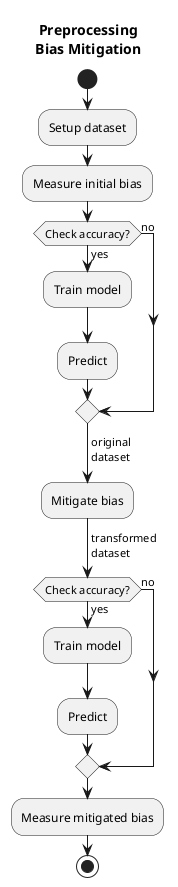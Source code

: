 @startuml
title "Preprocessing\nBias Mitigation"
start
:Setup dataset;
:Measure initial bias;
if (Check accuracy?) then (no)
else(yes)
:Train model;
:Predict;
endif
->original\ndataset;
:Mitigate bias;
->transformed\ndataset;
if (Check accuracy?) then (no)
else(yes)
:Train model;
:Predict;
endif
:Measure mitigated bias;
stop
@enduml